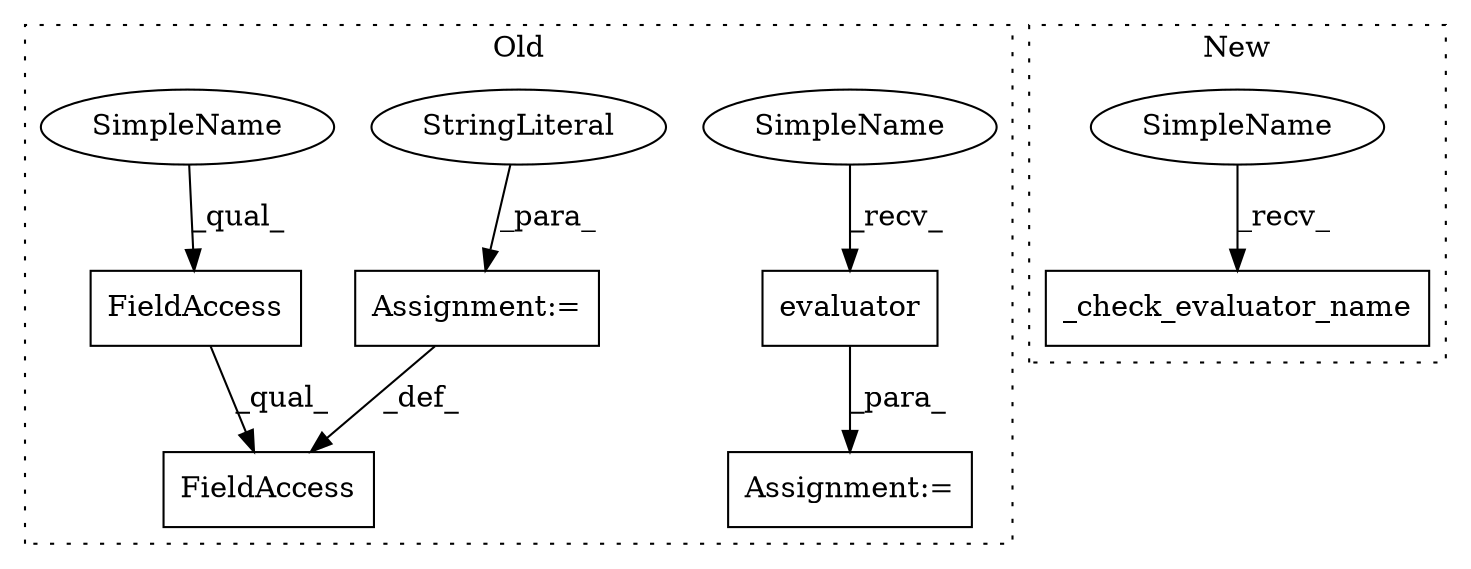 digraph G {
subgraph cluster0 {
1 [label="evaluator" a="32" s="2808" l="11" shape="box"];
3 [label="FieldAccess" a="22" s="2766" l="14" shape="box"];
4 [label="FieldAccess" a="22" s="2766" l="19" shape="box"];
5 [label="Assignment:=" a="7" s="2802" l="1" shape="box"];
6 [label="Assignment:=" a="7" s="2785" l="1" shape="box"];
7 [label="StringLiteral" a="45" s="2786" l="6" shape="ellipse"];
8 [label="SimpleName" a="42" s="2803" l="4" shape="ellipse"];
9 [label="SimpleName" a="42" s="2766" l="4" shape="ellipse"];
label = "Old";
style="dotted";
}
subgraph cluster1 {
2 [label="_check_evaluator_name" a="32" s="4975" l="23" shape="box"];
10 [label="SimpleName" a="42" s="4970" l="4" shape="ellipse"];
label = "New";
style="dotted";
}
1 -> 5 [label="_para_"];
3 -> 4 [label="_qual_"];
6 -> 4 [label="_def_"];
7 -> 6 [label="_para_"];
8 -> 1 [label="_recv_"];
9 -> 3 [label="_qual_"];
10 -> 2 [label="_recv_"];
}